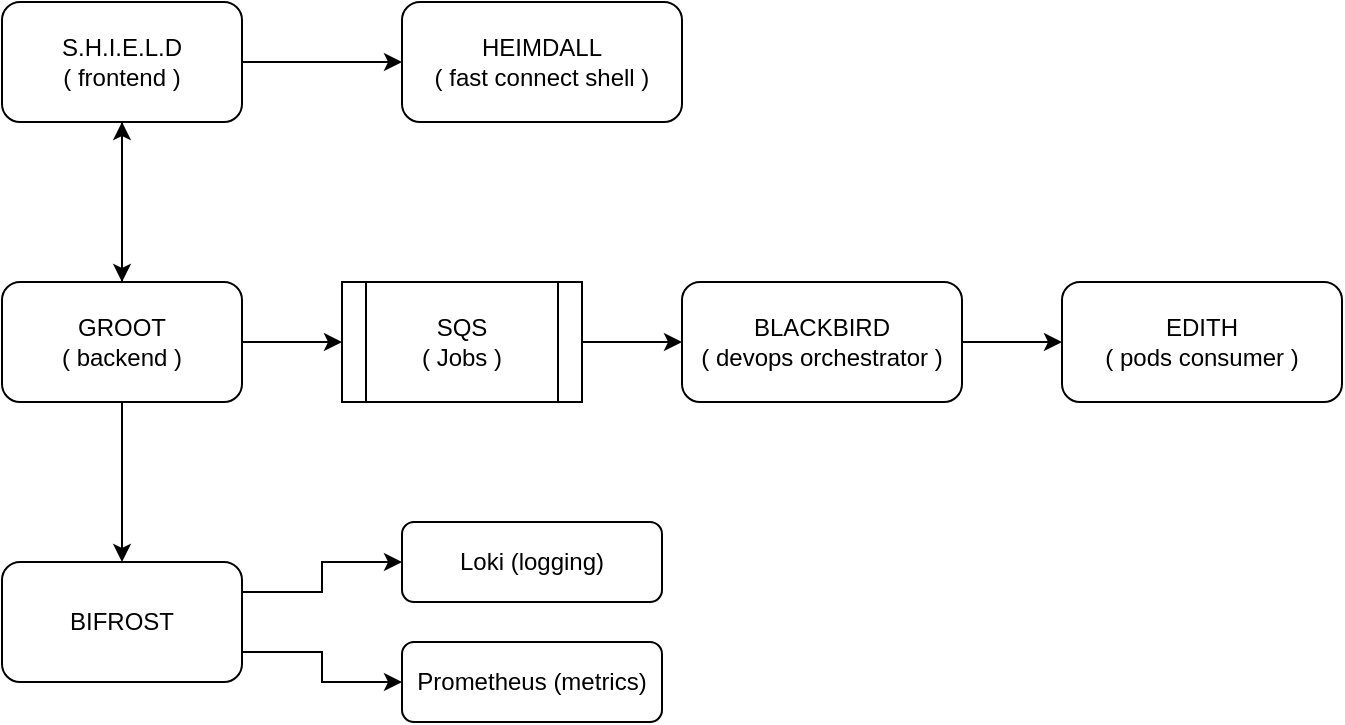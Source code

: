<mxfile version="28.2.5">
  <diagram name="Page-1" id="Vfno0j-V49xJl4Arn28j">
    <mxGraphModel dx="1426" dy="738" grid="1" gridSize="10" guides="1" tooltips="1" connect="1" arrows="1" fold="1" page="1" pageScale="1" pageWidth="827" pageHeight="1169" math="0" shadow="0">
      <root>
        <mxCell id="0" />
        <mxCell id="1" parent="0" />
        <mxCell id="t1-QCO5VaEMfwUmWA0yS-5" value="" style="edgeStyle=orthogonalEdgeStyle;rounded=0;orthogonalLoop=1;jettySize=auto;html=1;" edge="1" parent="1" source="t1-QCO5VaEMfwUmWA0yS-1" target="t1-QCO5VaEMfwUmWA0yS-4">
          <mxGeometry relative="1" as="geometry" />
        </mxCell>
        <mxCell id="t1-QCO5VaEMfwUmWA0yS-7" value="" style="edgeStyle=orthogonalEdgeStyle;rounded=0;orthogonalLoop=1;jettySize=auto;html=1;" edge="1" parent="1" source="t1-QCO5VaEMfwUmWA0yS-1" target="t1-QCO5VaEMfwUmWA0yS-6">
          <mxGeometry relative="1" as="geometry" />
        </mxCell>
        <mxCell id="t1-QCO5VaEMfwUmWA0yS-1" value="S.H.I.E.L.D&lt;div&gt;( frontend )&lt;/div&gt;" style="rounded=1;whiteSpace=wrap;html=1;" vertex="1" parent="1">
          <mxGeometry x="90" y="90" width="120" height="60" as="geometry" />
        </mxCell>
        <mxCell id="t1-QCO5VaEMfwUmWA0yS-11" style="edgeStyle=orthogonalEdgeStyle;rounded=0;orthogonalLoop=1;jettySize=auto;html=1;entryX=0;entryY=0.5;entryDx=0;entryDy=0;" edge="1" parent="1" source="t1-QCO5VaEMfwUmWA0yS-4" target="t1-QCO5VaEMfwUmWA0yS-10">
          <mxGeometry relative="1" as="geometry" />
        </mxCell>
        <mxCell id="t1-QCO5VaEMfwUmWA0yS-17" value="" style="edgeStyle=orthogonalEdgeStyle;rounded=0;orthogonalLoop=1;jettySize=auto;html=1;" edge="1" parent="1" source="t1-QCO5VaEMfwUmWA0yS-4" target="t1-QCO5VaEMfwUmWA0yS-16">
          <mxGeometry relative="1" as="geometry" />
        </mxCell>
        <mxCell id="t1-QCO5VaEMfwUmWA0yS-23" style="edgeStyle=orthogonalEdgeStyle;rounded=0;orthogonalLoop=1;jettySize=auto;html=1;exitX=0.5;exitY=0;exitDx=0;exitDy=0;entryX=0.5;entryY=1;entryDx=0;entryDy=0;" edge="1" parent="1" source="t1-QCO5VaEMfwUmWA0yS-4" target="t1-QCO5VaEMfwUmWA0yS-1">
          <mxGeometry relative="1" as="geometry" />
        </mxCell>
        <mxCell id="t1-QCO5VaEMfwUmWA0yS-4" value="GROOT&lt;div&gt;( backend )&lt;/div&gt;" style="rounded=1;whiteSpace=wrap;html=1;" vertex="1" parent="1">
          <mxGeometry x="90" y="230" width="120" height="60" as="geometry" />
        </mxCell>
        <mxCell id="t1-QCO5VaEMfwUmWA0yS-6" value="&lt;div&gt;HEIMDALL&lt;/div&gt;&lt;div&gt;( fast connect shell )&lt;/div&gt;" style="rounded=1;whiteSpace=wrap;html=1;" vertex="1" parent="1">
          <mxGeometry x="290" y="90" width="140" height="60" as="geometry" />
        </mxCell>
        <mxCell id="t1-QCO5VaEMfwUmWA0yS-13" style="edgeStyle=orthogonalEdgeStyle;rounded=0;orthogonalLoop=1;jettySize=auto;html=1;entryX=0;entryY=0.5;entryDx=0;entryDy=0;" edge="1" parent="1" source="t1-QCO5VaEMfwUmWA0yS-10" target="t1-QCO5VaEMfwUmWA0yS-12">
          <mxGeometry relative="1" as="geometry" />
        </mxCell>
        <mxCell id="t1-QCO5VaEMfwUmWA0yS-10" value="SQS&lt;br&gt;( Jobs )" style="shape=process;whiteSpace=wrap;html=1;backgroundOutline=1;" vertex="1" parent="1">
          <mxGeometry x="260" y="230" width="120" height="60" as="geometry" />
        </mxCell>
        <mxCell id="t1-QCO5VaEMfwUmWA0yS-15" value="" style="edgeStyle=orthogonalEdgeStyle;rounded=0;orthogonalLoop=1;jettySize=auto;html=1;" edge="1" parent="1" source="t1-QCO5VaEMfwUmWA0yS-12" target="t1-QCO5VaEMfwUmWA0yS-14">
          <mxGeometry relative="1" as="geometry" />
        </mxCell>
        <mxCell id="t1-QCO5VaEMfwUmWA0yS-12" value="BLACKBIRD&lt;div&gt;( devops orchestrator )&lt;/div&gt;" style="rounded=1;whiteSpace=wrap;html=1;" vertex="1" parent="1">
          <mxGeometry x="430" y="230" width="140" height="60" as="geometry" />
        </mxCell>
        <mxCell id="t1-QCO5VaEMfwUmWA0yS-14" value="EDITH&lt;div&gt;( pods consumer )&lt;/div&gt;" style="rounded=1;whiteSpace=wrap;html=1;" vertex="1" parent="1">
          <mxGeometry x="620" y="230" width="140" height="60" as="geometry" />
        </mxCell>
        <mxCell id="t1-QCO5VaEMfwUmWA0yS-20" value="" style="edgeStyle=orthogonalEdgeStyle;rounded=0;orthogonalLoop=1;jettySize=auto;html=1;exitX=1;exitY=0.25;exitDx=0;exitDy=0;" edge="1" parent="1" source="t1-QCO5VaEMfwUmWA0yS-16" target="t1-QCO5VaEMfwUmWA0yS-19">
          <mxGeometry relative="1" as="geometry">
            <Array as="points">
              <mxPoint x="250" y="385" />
              <mxPoint x="250" y="370" />
            </Array>
          </mxGeometry>
        </mxCell>
        <mxCell id="t1-QCO5VaEMfwUmWA0yS-22" style="edgeStyle=orthogonalEdgeStyle;rounded=0;orthogonalLoop=1;jettySize=auto;html=1;exitX=1;exitY=0.75;exitDx=0;exitDy=0;entryX=0;entryY=0.5;entryDx=0;entryDy=0;" edge="1" parent="1" source="t1-QCO5VaEMfwUmWA0yS-16" target="t1-QCO5VaEMfwUmWA0yS-21">
          <mxGeometry relative="1" as="geometry" />
        </mxCell>
        <mxCell id="t1-QCO5VaEMfwUmWA0yS-16" value="BIFROST" style="rounded=1;whiteSpace=wrap;html=1;" vertex="1" parent="1">
          <mxGeometry x="90" y="370" width="120" height="60" as="geometry" />
        </mxCell>
        <mxCell id="t1-QCO5VaEMfwUmWA0yS-19" value="Loki&amp;nbsp;&lt;span style=&quot;background-color: transparent; color: light-dark(rgb(0, 0, 0), rgb(255, 255, 255));&quot;&gt;(logging)&lt;/span&gt;" style="rounded=1;whiteSpace=wrap;html=1;" vertex="1" parent="1">
          <mxGeometry x="290" y="350" width="130" height="40" as="geometry" />
        </mxCell>
        <mxCell id="t1-QCO5VaEMfwUmWA0yS-21" value="Prometheus&amp;nbsp;&lt;span style=&quot;background-color: transparent; color: light-dark(rgb(0, 0, 0), rgb(255, 255, 255));&quot;&gt;(metrics)&lt;/span&gt;" style="rounded=1;whiteSpace=wrap;html=1;" vertex="1" parent="1">
          <mxGeometry x="290" y="410" width="130" height="40" as="geometry" />
        </mxCell>
      </root>
    </mxGraphModel>
  </diagram>
</mxfile>
